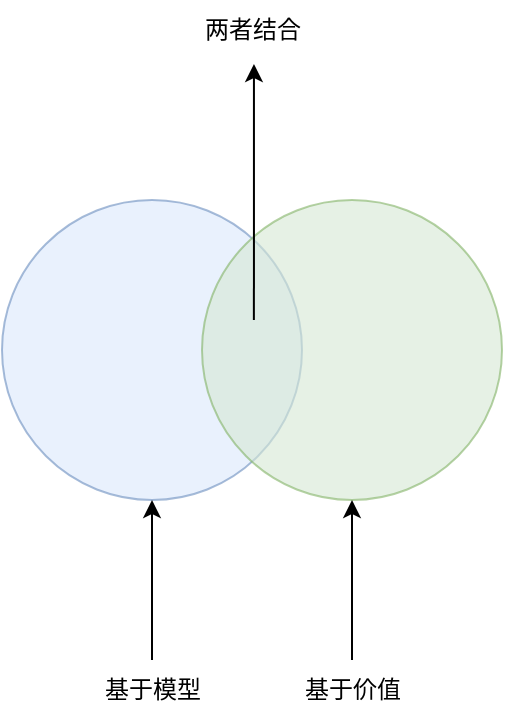 <mxfile>
    <diagram id="QkEpoNnJDpT9eNAQaLcL" name="第 1 页">
        <mxGraphModel dx="800" dy="663" grid="1" gridSize="10" guides="1" tooltips="1" connect="1" arrows="1" fold="1" page="1" pageScale="1" pageWidth="827" pageHeight="1169" math="0" shadow="0">
            <root>
                <mxCell id="0"/>
                <mxCell id="1" parent="0"/>
                <mxCell id="2" value="" style="ellipse;whiteSpace=wrap;html=1;aspect=fixed;fillColor=#dae8fc;strokeColor=#6c8ebf;opacity=60;" vertex="1" parent="1">
                    <mxGeometry x="160" y="210" width="150" height="150" as="geometry"/>
                </mxCell>
                <mxCell id="3" value="" style="ellipse;whiteSpace=wrap;html=1;aspect=fixed;fillColor=#d5e8d4;strokeColor=#82b366;opacity=60;" vertex="1" parent="1">
                    <mxGeometry x="260" y="210" width="150" height="150" as="geometry"/>
                </mxCell>
                <mxCell id="4" value="基于模型" style="text;html=1;align=center;verticalAlign=middle;resizable=0;points=[];autosize=1;strokeColor=none;fillColor=none;" vertex="1" parent="1">
                    <mxGeometry x="200" y="440" width="70" height="30" as="geometry"/>
                </mxCell>
                <mxCell id="5" value="" style="endArrow=classic;html=1;entryX=0.5;entryY=1;entryDx=0;entryDy=0;" edge="1" parent="1" source="4" target="2">
                    <mxGeometry width="50" height="50" relative="1" as="geometry">
                        <mxPoint x="380" y="490" as="sourcePoint"/>
                        <mxPoint x="430" y="440" as="targetPoint"/>
                    </mxGeometry>
                </mxCell>
                <mxCell id="6" value="基于价值" style="text;html=1;align=center;verticalAlign=middle;resizable=0;points=[];autosize=1;strokeColor=none;fillColor=none;" vertex="1" parent="1">
                    <mxGeometry x="300" y="440" width="70" height="30" as="geometry"/>
                </mxCell>
                <mxCell id="7" value="" style="endArrow=classic;html=1;entryX=0.5;entryY=1;entryDx=0;entryDy=0;" edge="1" parent="1" source="6">
                    <mxGeometry width="50" height="50" relative="1" as="geometry">
                        <mxPoint x="480" y="490" as="sourcePoint"/>
                        <mxPoint x="335" y="360" as="targetPoint"/>
                    </mxGeometry>
                </mxCell>
                <mxCell id="8" value="两者结合" style="text;html=1;align=center;verticalAlign=middle;resizable=0;points=[];autosize=1;strokeColor=none;fillColor=none;" vertex="1" parent="1">
                    <mxGeometry x="250" y="110" width="70" height="30" as="geometry"/>
                </mxCell>
                <mxCell id="9" value="" style="endArrow=classic;html=1;entryX=0.514;entryY=1.067;entryDx=0;entryDy=0;entryPerimeter=0;exitX=0.173;exitY=0.4;exitDx=0;exitDy=0;exitPerimeter=0;" edge="1" parent="1" source="3" target="8">
                    <mxGeometry width="50" height="50" relative="1" as="geometry">
                        <mxPoint x="380" y="370" as="sourcePoint"/>
                        <mxPoint x="430" y="320" as="targetPoint"/>
                    </mxGeometry>
                </mxCell>
            </root>
        </mxGraphModel>
    </diagram>
</mxfile>